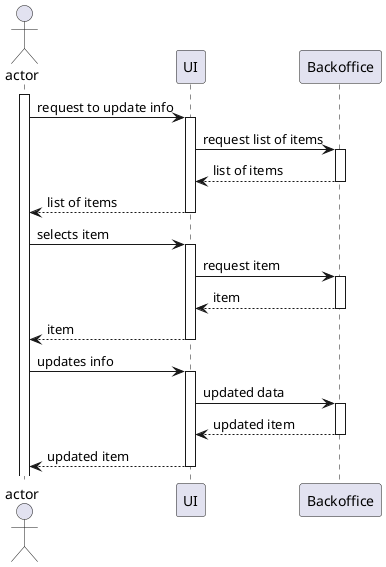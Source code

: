 @startuml 


actor actor
participant "UI" as ui
participant "Backoffice" as bo

activate actor
actor -> ui: request to update info

activate ui
ui->bo: request list of items

activate bo
bo --> ui: list of items
deactivate bo

ui --> actor: list of items
deactivate

actor -> ui:selects item

activate ui
ui -> bo: request item

activate bo
bo --> ui: item
deactivate 

ui --> actor:item
deactivate

actor -> ui: updates info

activate ui 
ui -> bo: updated data

activate bo
bo --> ui: updated item
deactivate 

ui --> actor: updated item
deactivate


@enduml
